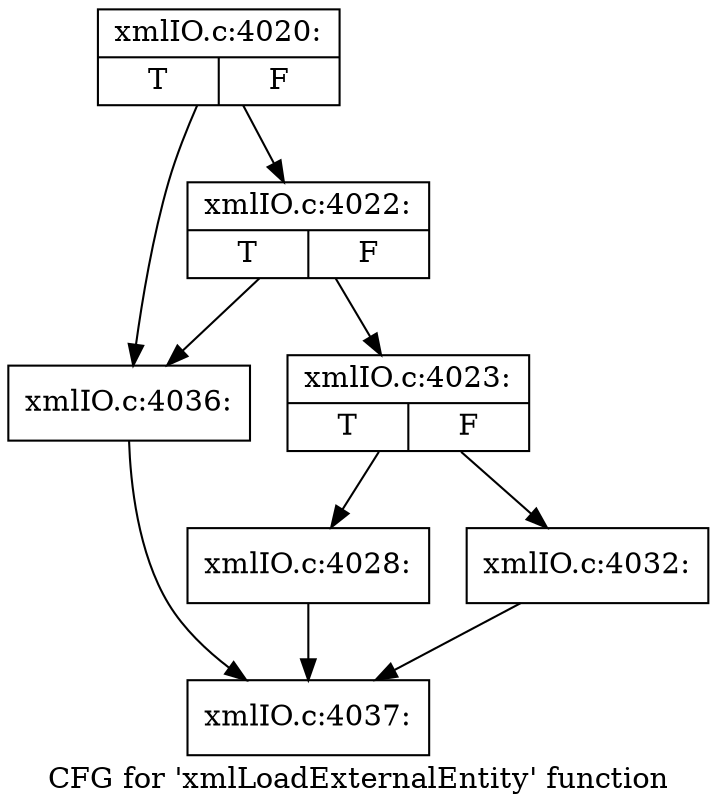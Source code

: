 digraph "CFG for 'xmlLoadExternalEntity' function" {
	label="CFG for 'xmlLoadExternalEntity' function";

	Node0x55ed3482ebb0 [shape=record,label="{xmlIO.c:4020:|{<s0>T|<s1>F}}"];
	Node0x55ed3482ebb0 -> Node0x55ed34833ca0;
	Node0x55ed3482ebb0 -> Node0x55ed34833c50;
	Node0x55ed34833ca0 [shape=record,label="{xmlIO.c:4022:|{<s0>T|<s1>F}}"];
	Node0x55ed34833ca0 -> Node0x55ed34833c00;
	Node0x55ed34833ca0 -> Node0x55ed34833c50;
	Node0x55ed34833c00 [shape=record,label="{xmlIO.c:4023:|{<s0>T|<s1>F}}"];
	Node0x55ed34833c00 -> Node0x55ed34834fb0;
	Node0x55ed34833c00 -> Node0x55ed34835000;
	Node0x55ed34834fb0 [shape=record,label="{xmlIO.c:4028:}"];
	Node0x55ed34834fb0 -> Node0x55ed3482eaf0;
	Node0x55ed34835000 [shape=record,label="{xmlIO.c:4032:}"];
	Node0x55ed34835000 -> Node0x55ed3482eaf0;
	Node0x55ed34833c50 [shape=record,label="{xmlIO.c:4036:}"];
	Node0x55ed34833c50 -> Node0x55ed3482eaf0;
	Node0x55ed3482eaf0 [shape=record,label="{xmlIO.c:4037:}"];
}

